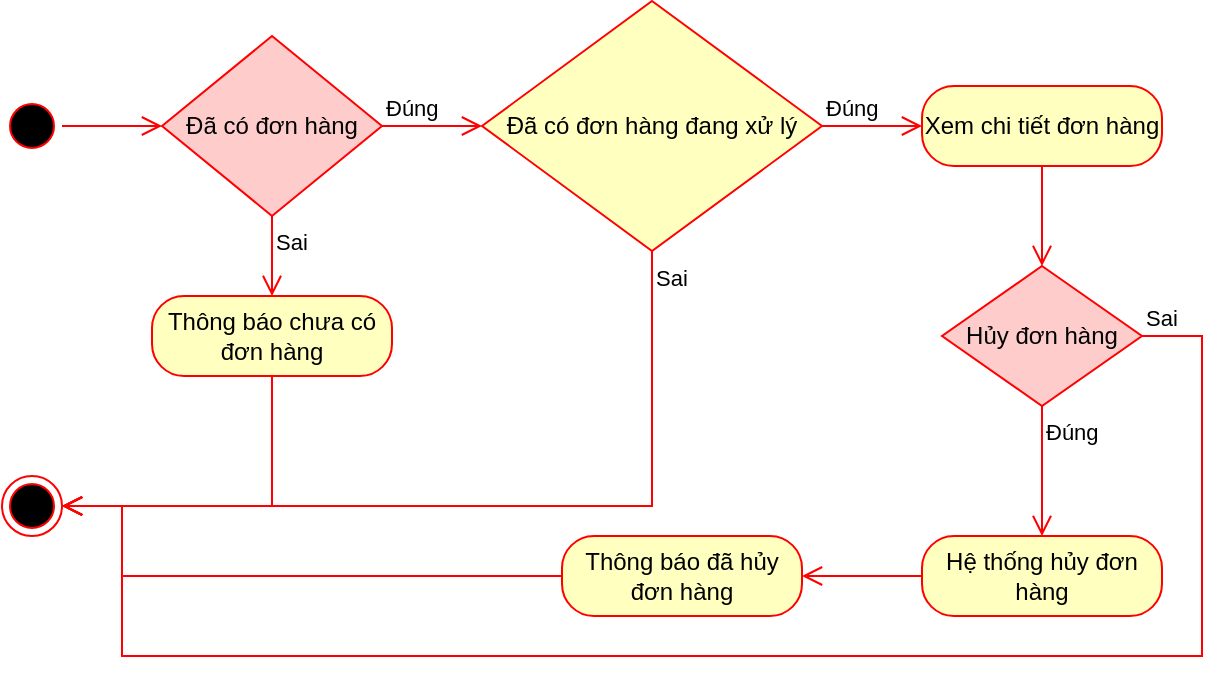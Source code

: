 <mxfile version="15.4.0" type="device"><diagram id="chgZkUGdj9FoDnHuYf14" name="Page-1"><mxGraphModel dx="1024" dy="584" grid="1" gridSize="10" guides="1" tooltips="1" connect="1" arrows="1" fold="1" page="1" pageScale="1" pageWidth="850" pageHeight="1100" math="0" shadow="0"><root><mxCell id="0"/><mxCell id="1" parent="0"/><mxCell id="QffPA92el5t-BXAVk5kw-1" value="" style="ellipse;html=1;shape=startState;fillColor=#000000;strokeColor=#ff0000;" parent="1" vertex="1"><mxGeometry x="520" y="220" width="30" height="30" as="geometry"/></mxCell><mxCell id="QffPA92el5t-BXAVk5kw-2" value="" style="edgeStyle=orthogonalEdgeStyle;html=1;verticalAlign=bottom;endArrow=open;endSize=8;strokeColor=#ff0000;rounded=0;entryX=0;entryY=0.5;entryDx=0;entryDy=0;" parent="1" source="QffPA92el5t-BXAVk5kw-1" target="QffPA92el5t-BXAVk5kw-9" edge="1"><mxGeometry relative="1" as="geometry"><mxPoint x="460" y="235" as="targetPoint"/></mxGeometry></mxCell><mxCell id="QffPA92el5t-BXAVk5kw-8" value="" style="ellipse;html=1;shape=endState;fillColor=#000000;strokeColor=#ff0000;" parent="1" vertex="1"><mxGeometry x="520" y="410" width="30" height="30" as="geometry"/></mxCell><mxCell id="QffPA92el5t-BXAVk5kw-9" value="Đã có đơn hàng" style="rhombus;whiteSpace=wrap;html=1;fillColor=#FFCCCC;strokeColor=#ff0000;" parent="1" vertex="1"><mxGeometry x="600" y="190" width="110" height="90" as="geometry"/></mxCell><mxCell id="QffPA92el5t-BXAVk5kw-10" value="Đúng" style="edgeStyle=orthogonalEdgeStyle;html=1;align=left;verticalAlign=bottom;endArrow=open;endSize=8;strokeColor=#ff0000;rounded=0;entryX=0;entryY=0.5;entryDx=0;entryDy=0;" parent="1" source="QffPA92el5t-BXAVk5kw-9" target="QffPA92el5t-BXAVk5kw-14" edge="1"><mxGeometry x="-1" relative="1" as="geometry"><mxPoint x="840" y="280" as="targetPoint"/></mxGeometry></mxCell><mxCell id="QffPA92el5t-BXAVk5kw-11" value="Sai" style="edgeStyle=orthogonalEdgeStyle;html=1;align=left;verticalAlign=top;endArrow=open;endSize=8;strokeColor=#ff0000;rounded=0;entryX=0.5;entryY=0;entryDx=0;entryDy=0;" parent="1" source="QffPA92el5t-BXAVk5kw-9" target="QffPA92el5t-BXAVk5kw-12" edge="1"><mxGeometry x="-1" relative="1" as="geometry"><mxPoint x="700" y="360" as="targetPoint"/></mxGeometry></mxCell><mxCell id="QffPA92el5t-BXAVk5kw-12" value="Thông báo chưa có đơn hàng" style="rounded=1;whiteSpace=wrap;html=1;arcSize=40;fontColor=#000000;fillColor=#ffffc0;strokeColor=#ff0000;" parent="1" vertex="1"><mxGeometry x="595" y="320" width="120" height="40" as="geometry"/></mxCell><mxCell id="QffPA92el5t-BXAVk5kw-13" value="" style="edgeStyle=orthogonalEdgeStyle;html=1;verticalAlign=bottom;endArrow=open;endSize=8;strokeColor=#ff0000;rounded=0;entryX=1;entryY=0.5;entryDx=0;entryDy=0;exitX=0.5;exitY=1;exitDx=0;exitDy=0;" parent="1" source="QffPA92el5t-BXAVk5kw-12" target="QffPA92el5t-BXAVk5kw-8" edge="1"><mxGeometry relative="1" as="geometry"><mxPoint x="625" y="460" as="targetPoint"/></mxGeometry></mxCell><mxCell id="QffPA92el5t-BXAVk5kw-14" value="Đã có đơn hàng đang xử lý" style="rhombus;whiteSpace=wrap;html=1;fillColor=#ffffc0;strokeColor=#ff0000;" parent="1" vertex="1"><mxGeometry x="760" y="172.5" width="170" height="125" as="geometry"/></mxCell><mxCell id="QffPA92el5t-BXAVk5kw-15" value="Đúng" style="edgeStyle=orthogonalEdgeStyle;html=1;align=left;verticalAlign=bottom;endArrow=open;endSize=8;strokeColor=#ff0000;rounded=0;entryX=0;entryY=0.5;entryDx=0;entryDy=0;" parent="1" source="QffPA92el5t-BXAVk5kw-14" target="QffPA92el5t-BXAVk5kw-17" edge="1"><mxGeometry x="-1" relative="1" as="geometry"><mxPoint x="960" y="235" as="targetPoint"/></mxGeometry></mxCell><mxCell id="QffPA92el5t-BXAVk5kw-16" value="Sai" style="edgeStyle=orthogonalEdgeStyle;html=1;align=left;verticalAlign=top;endArrow=open;endSize=8;strokeColor=#ff0000;rounded=0;exitX=0.5;exitY=1;exitDx=0;exitDy=0;entryX=1;entryY=0.5;entryDx=0;entryDy=0;" parent="1" source="QffPA92el5t-BXAVk5kw-14" target="QffPA92el5t-BXAVk5kw-8" edge="1"><mxGeometry x="-1" relative="1" as="geometry"><mxPoint x="810" y="400" as="targetPoint"/><mxPoint as="offset"/></mxGeometry></mxCell><mxCell id="QffPA92el5t-BXAVk5kw-17" value="Xem chi tiết đơn hàng" style="rounded=1;whiteSpace=wrap;html=1;arcSize=40;fontColor=#000000;fillColor=#ffffc0;strokeColor=#ff0000;" parent="1" vertex="1"><mxGeometry x="980" y="215" width="120" height="40" as="geometry"/></mxCell><mxCell id="QffPA92el5t-BXAVk5kw-18" value="" style="edgeStyle=orthogonalEdgeStyle;html=1;verticalAlign=bottom;endArrow=open;endSize=8;strokeColor=#ff0000;rounded=0;entryX=0.5;entryY=0;entryDx=0;entryDy=0;" parent="1" source="QffPA92el5t-BXAVk5kw-17" target="QffPA92el5t-BXAVk5kw-19" edge="1"><mxGeometry relative="1" as="geometry"><mxPoint x="1040" y="390" as="targetPoint"/></mxGeometry></mxCell><mxCell id="QffPA92el5t-BXAVk5kw-19" value="Hủy đơn hàng" style="rhombus;whiteSpace=wrap;html=1;fillColor=#FFCCCC;strokeColor=#ff0000;" parent="1" vertex="1"><mxGeometry x="990" y="305" width="100" height="70" as="geometry"/></mxCell><mxCell id="QffPA92el5t-BXAVk5kw-20" value="Sai" style="edgeStyle=orthogonalEdgeStyle;html=1;align=left;verticalAlign=bottom;endArrow=open;endSize=8;strokeColor=#ff0000;rounded=0;entryX=1;entryY=0.5;entryDx=0;entryDy=0;exitX=1;exitY=0.5;exitDx=0;exitDy=0;" parent="1" source="QffPA92el5t-BXAVk5kw-19" target="QffPA92el5t-BXAVk5kw-8" edge="1"><mxGeometry x="-1" relative="1" as="geometry"><mxPoint x="1120" y="410" as="targetPoint"/><Array as="points"><mxPoint x="1120" y="340"/><mxPoint x="1120" y="500"/><mxPoint x="580" y="500"/><mxPoint x="580" y="425"/></Array></mxGeometry></mxCell><mxCell id="QffPA92el5t-BXAVk5kw-21" value="Đúng" style="edgeStyle=orthogonalEdgeStyle;html=1;align=left;verticalAlign=top;endArrow=open;endSize=8;strokeColor=#ff0000;rounded=0;exitX=0.5;exitY=1;exitDx=0;exitDy=0;entryX=0.5;entryY=0;entryDx=0;entryDy=0;" parent="1" source="QffPA92el5t-BXAVk5kw-19" target="QffPA92el5t-BXAVk5kw-22" edge="1"><mxGeometry x="-1" relative="1" as="geometry"><mxPoint x="960" y="390" as="targetPoint"/></mxGeometry></mxCell><mxCell id="QffPA92el5t-BXAVk5kw-22" value="Hệ thống hủy đơn hàng" style="rounded=1;whiteSpace=wrap;html=1;arcSize=40;fontColor=#000000;fillColor=#ffffc0;strokeColor=#ff0000;" parent="1" vertex="1"><mxGeometry x="980" y="440" width="120" height="40" as="geometry"/></mxCell><mxCell id="QffPA92el5t-BXAVk5kw-23" value="" style="edgeStyle=orthogonalEdgeStyle;html=1;verticalAlign=bottom;endArrow=open;endSize=8;strokeColor=#ff0000;rounded=0;entryX=1;entryY=0.5;entryDx=0;entryDy=0;exitX=0;exitY=0.5;exitDx=0;exitDy=0;" parent="1" source="QffPA92el5t-BXAVk5kw-22" target="QffPA92el5t-BXAVk5kw-25" edge="1"><mxGeometry relative="1" as="geometry"><mxPoint x="1100" y="550" as="targetPoint"/><Array as="points"><mxPoint x="960" y="460"/><mxPoint x="960" y="460"/></Array></mxGeometry></mxCell><mxCell id="QffPA92el5t-BXAVk5kw-25" value="Thông báo đã hủy đơn hàng" style="rounded=1;whiteSpace=wrap;html=1;arcSize=40;fontColor=#000000;fillColor=#ffffc0;strokeColor=#ff0000;" parent="1" vertex="1"><mxGeometry x="800" y="440" width="120" height="40" as="geometry"/></mxCell><mxCell id="QffPA92el5t-BXAVk5kw-26" value="" style="edgeStyle=orthogonalEdgeStyle;html=1;verticalAlign=bottom;endArrow=open;endSize=8;strokeColor=#ff0000;rounded=0;entryX=1;entryY=0.5;entryDx=0;entryDy=0;" parent="1" source="QffPA92el5t-BXAVk5kw-25" target="QffPA92el5t-BXAVk5kw-8" edge="1"><mxGeometry relative="1" as="geometry"><mxPoint x="800" y="550" as="targetPoint"/><Array as="points"><mxPoint x="580" y="460"/><mxPoint x="580" y="425"/></Array></mxGeometry></mxCell></root></mxGraphModel></diagram></mxfile>